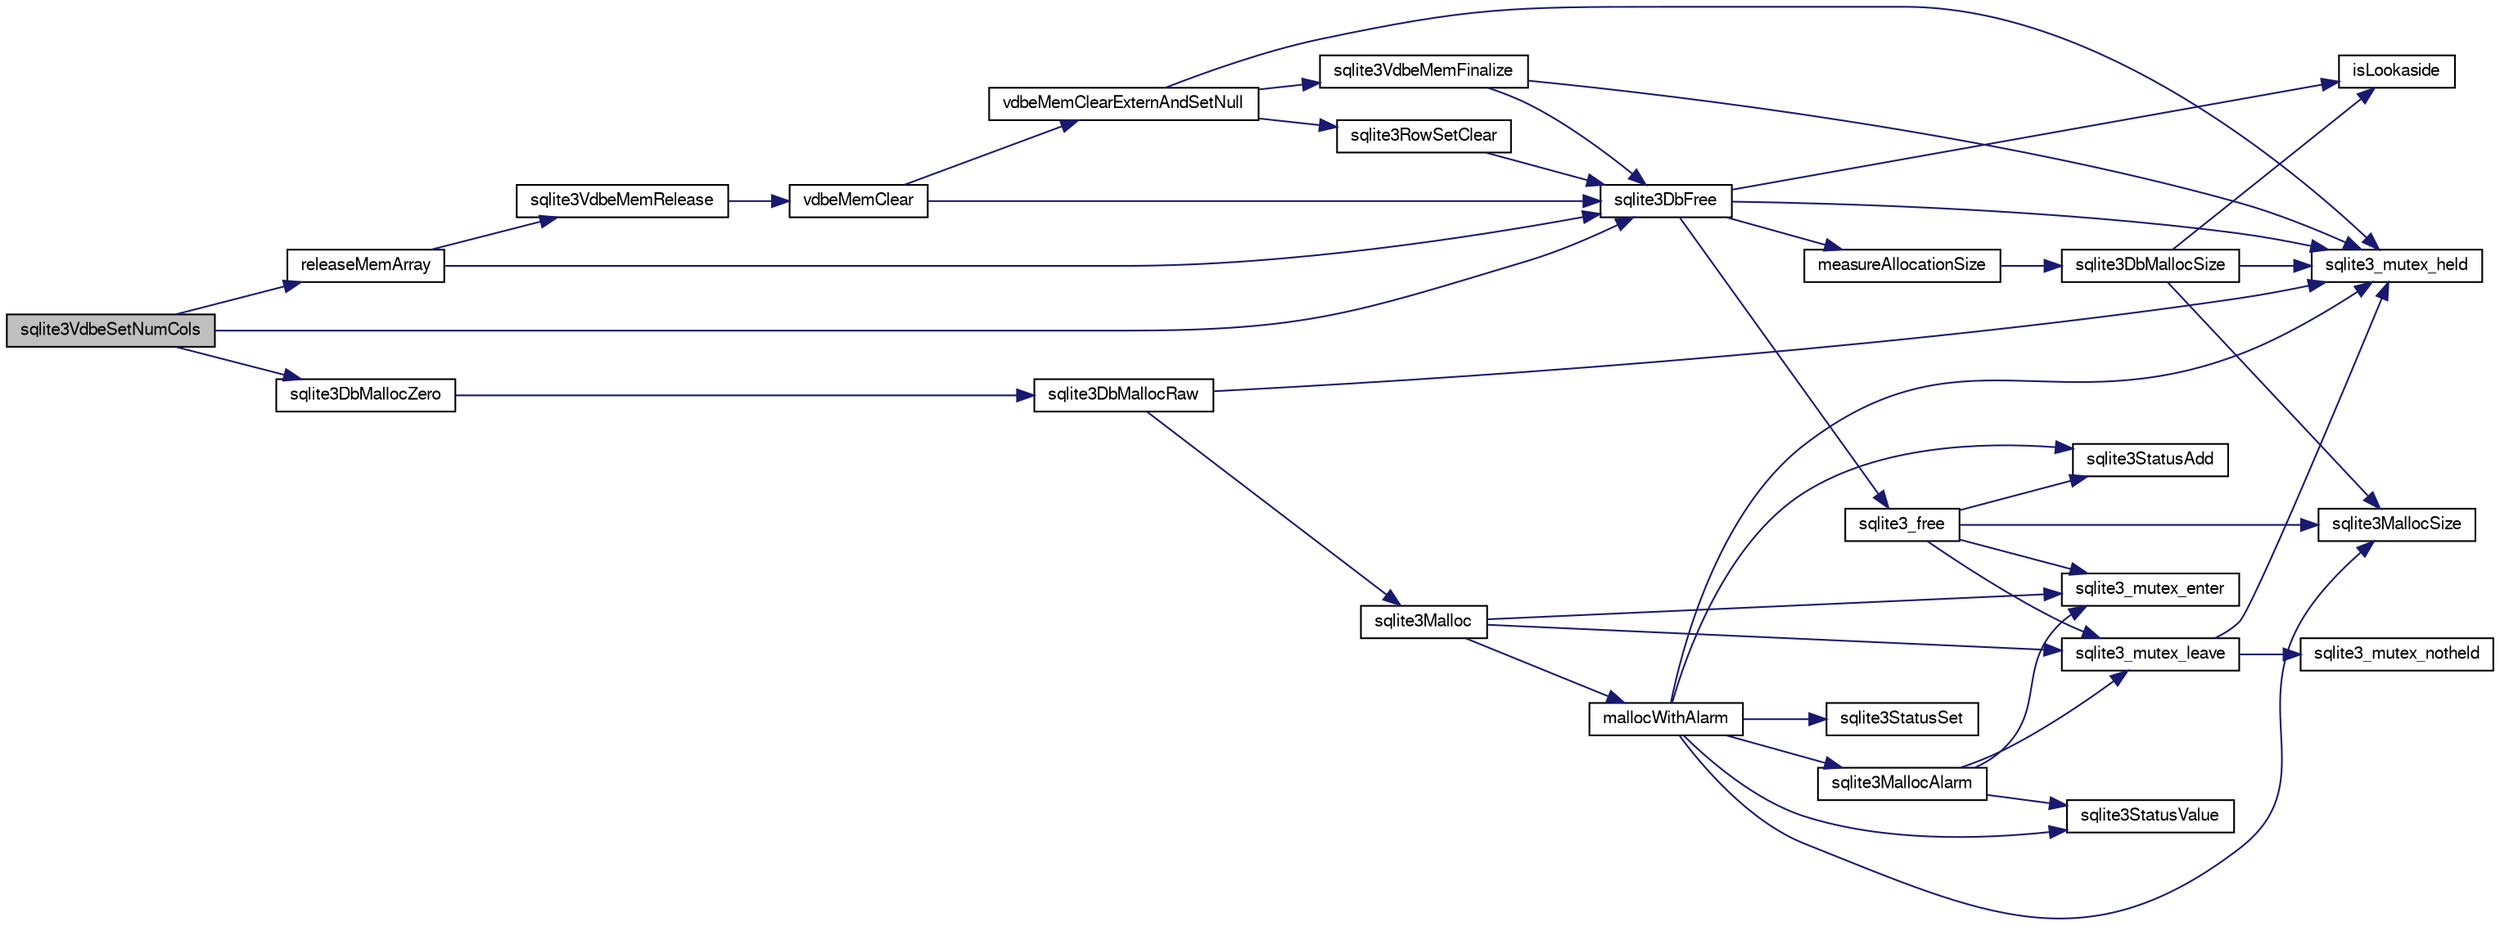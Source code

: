 digraph "sqlite3VdbeSetNumCols"
{
  edge [fontname="FreeSans",fontsize="10",labelfontname="FreeSans",labelfontsize="10"];
  node [fontname="FreeSans",fontsize="10",shape=record];
  rankdir="LR";
  Node790796 [label="sqlite3VdbeSetNumCols",height=0.2,width=0.4,color="black", fillcolor="grey75", style="filled", fontcolor="black"];
  Node790796 -> Node790797 [color="midnightblue",fontsize="10",style="solid",fontname="FreeSans"];
  Node790797 [label="releaseMemArray",height=0.2,width=0.4,color="black", fillcolor="white", style="filled",URL="$sqlite3_8c.html#a321ef1ead88ab0c4c636971ae5cc9778"];
  Node790797 -> Node790798 [color="midnightblue",fontsize="10",style="solid",fontname="FreeSans"];
  Node790798 [label="sqlite3DbFree",height=0.2,width=0.4,color="black", fillcolor="white", style="filled",URL="$sqlite3_8c.html#ac70ab821a6607b4a1b909582dc37a069"];
  Node790798 -> Node790799 [color="midnightblue",fontsize="10",style="solid",fontname="FreeSans"];
  Node790799 [label="sqlite3_mutex_held",height=0.2,width=0.4,color="black", fillcolor="white", style="filled",URL="$sqlite3_8c.html#acf77da68932b6bc163c5e68547ecc3e7"];
  Node790798 -> Node790800 [color="midnightblue",fontsize="10",style="solid",fontname="FreeSans"];
  Node790800 [label="measureAllocationSize",height=0.2,width=0.4,color="black", fillcolor="white", style="filled",URL="$sqlite3_8c.html#a45731e644a22fdb756e2b6337224217a"];
  Node790800 -> Node790801 [color="midnightblue",fontsize="10",style="solid",fontname="FreeSans"];
  Node790801 [label="sqlite3DbMallocSize",height=0.2,width=0.4,color="black", fillcolor="white", style="filled",URL="$sqlite3_8c.html#aa397e5a8a03495203a0767abf0a71f86"];
  Node790801 -> Node790802 [color="midnightblue",fontsize="10",style="solid",fontname="FreeSans"];
  Node790802 [label="sqlite3MallocSize",height=0.2,width=0.4,color="black", fillcolor="white", style="filled",URL="$sqlite3_8c.html#acf5d2a5f35270bafb050bd2def576955"];
  Node790801 -> Node790799 [color="midnightblue",fontsize="10",style="solid",fontname="FreeSans"];
  Node790801 -> Node790803 [color="midnightblue",fontsize="10",style="solid",fontname="FreeSans"];
  Node790803 [label="isLookaside",height=0.2,width=0.4,color="black", fillcolor="white", style="filled",URL="$sqlite3_8c.html#a770fa05ff9717b75e16f4d968a77b897"];
  Node790798 -> Node790803 [color="midnightblue",fontsize="10",style="solid",fontname="FreeSans"];
  Node790798 -> Node790804 [color="midnightblue",fontsize="10",style="solid",fontname="FreeSans"];
  Node790804 [label="sqlite3_free",height=0.2,width=0.4,color="black", fillcolor="white", style="filled",URL="$sqlite3_8c.html#a6552349e36a8a691af5487999ab09519"];
  Node790804 -> Node790805 [color="midnightblue",fontsize="10",style="solid",fontname="FreeSans"];
  Node790805 [label="sqlite3_mutex_enter",height=0.2,width=0.4,color="black", fillcolor="white", style="filled",URL="$sqlite3_8c.html#a1c12cde690bd89f104de5cbad12a6bf5"];
  Node790804 -> Node790806 [color="midnightblue",fontsize="10",style="solid",fontname="FreeSans"];
  Node790806 [label="sqlite3StatusAdd",height=0.2,width=0.4,color="black", fillcolor="white", style="filled",URL="$sqlite3_8c.html#afa029f93586aeab4cc85360905dae9cd"];
  Node790804 -> Node790802 [color="midnightblue",fontsize="10",style="solid",fontname="FreeSans"];
  Node790804 -> Node790807 [color="midnightblue",fontsize="10",style="solid",fontname="FreeSans"];
  Node790807 [label="sqlite3_mutex_leave",height=0.2,width=0.4,color="black", fillcolor="white", style="filled",URL="$sqlite3_8c.html#a5838d235601dbd3c1fa993555c6bcc93"];
  Node790807 -> Node790799 [color="midnightblue",fontsize="10",style="solid",fontname="FreeSans"];
  Node790807 -> Node790808 [color="midnightblue",fontsize="10",style="solid",fontname="FreeSans"];
  Node790808 [label="sqlite3_mutex_notheld",height=0.2,width=0.4,color="black", fillcolor="white", style="filled",URL="$sqlite3_8c.html#a83967c837c1c000d3b5adcfaa688f5dc"];
  Node790797 -> Node790809 [color="midnightblue",fontsize="10",style="solid",fontname="FreeSans"];
  Node790809 [label="sqlite3VdbeMemRelease",height=0.2,width=0.4,color="black", fillcolor="white", style="filled",URL="$sqlite3_8c.html#a90606361dbeba88159fd6ff03fcc10cc"];
  Node790809 -> Node790810 [color="midnightblue",fontsize="10",style="solid",fontname="FreeSans"];
  Node790810 [label="vdbeMemClear",height=0.2,width=0.4,color="black", fillcolor="white", style="filled",URL="$sqlite3_8c.html#a489eef6e55ad0dadf67578726b935d12"];
  Node790810 -> Node790811 [color="midnightblue",fontsize="10",style="solid",fontname="FreeSans"];
  Node790811 [label="vdbeMemClearExternAndSetNull",height=0.2,width=0.4,color="black", fillcolor="white", style="filled",URL="$sqlite3_8c.html#a29c41a360fb0e86b817777daf061230c"];
  Node790811 -> Node790799 [color="midnightblue",fontsize="10",style="solid",fontname="FreeSans"];
  Node790811 -> Node790812 [color="midnightblue",fontsize="10",style="solid",fontname="FreeSans"];
  Node790812 [label="sqlite3VdbeMemFinalize",height=0.2,width=0.4,color="black", fillcolor="white", style="filled",URL="$sqlite3_8c.html#a2568220f48ddef81b1c43e401042d9d2"];
  Node790812 -> Node790799 [color="midnightblue",fontsize="10",style="solid",fontname="FreeSans"];
  Node790812 -> Node790798 [color="midnightblue",fontsize="10",style="solid",fontname="FreeSans"];
  Node790811 -> Node790813 [color="midnightblue",fontsize="10",style="solid",fontname="FreeSans"];
  Node790813 [label="sqlite3RowSetClear",height=0.2,width=0.4,color="black", fillcolor="white", style="filled",URL="$sqlite3_8c.html#ae153de0cd969511a607e26deeca80342"];
  Node790813 -> Node790798 [color="midnightblue",fontsize="10",style="solid",fontname="FreeSans"];
  Node790810 -> Node790798 [color="midnightblue",fontsize="10",style="solid",fontname="FreeSans"];
  Node790796 -> Node790798 [color="midnightblue",fontsize="10",style="solid",fontname="FreeSans"];
  Node790796 -> Node790814 [color="midnightblue",fontsize="10",style="solid",fontname="FreeSans"];
  Node790814 [label="sqlite3DbMallocZero",height=0.2,width=0.4,color="black", fillcolor="white", style="filled",URL="$sqlite3_8c.html#a49cfebac9d6067a03442c92af73f33e4"];
  Node790814 -> Node790815 [color="midnightblue",fontsize="10",style="solid",fontname="FreeSans"];
  Node790815 [label="sqlite3DbMallocRaw",height=0.2,width=0.4,color="black", fillcolor="white", style="filled",URL="$sqlite3_8c.html#abbe8be0cf7175e11ddc3e2218fad924e"];
  Node790815 -> Node790799 [color="midnightblue",fontsize="10",style="solid",fontname="FreeSans"];
  Node790815 -> Node790816 [color="midnightblue",fontsize="10",style="solid",fontname="FreeSans"];
  Node790816 [label="sqlite3Malloc",height=0.2,width=0.4,color="black", fillcolor="white", style="filled",URL="$sqlite3_8c.html#a361a2eaa846b1885f123abe46f5d8b2b"];
  Node790816 -> Node790805 [color="midnightblue",fontsize="10",style="solid",fontname="FreeSans"];
  Node790816 -> Node790817 [color="midnightblue",fontsize="10",style="solid",fontname="FreeSans"];
  Node790817 [label="mallocWithAlarm",height=0.2,width=0.4,color="black", fillcolor="white", style="filled",URL="$sqlite3_8c.html#ab070d5cf8e48ec8a6a43cf025d48598b"];
  Node790817 -> Node790799 [color="midnightblue",fontsize="10",style="solid",fontname="FreeSans"];
  Node790817 -> Node790818 [color="midnightblue",fontsize="10",style="solid",fontname="FreeSans"];
  Node790818 [label="sqlite3StatusSet",height=0.2,width=0.4,color="black", fillcolor="white", style="filled",URL="$sqlite3_8c.html#afec7586c01fcb5ea17dc9d7725a589d9"];
  Node790817 -> Node790819 [color="midnightblue",fontsize="10",style="solid",fontname="FreeSans"];
  Node790819 [label="sqlite3StatusValue",height=0.2,width=0.4,color="black", fillcolor="white", style="filled",URL="$sqlite3_8c.html#a30b8ac296c6e200c1fa57708d52c6ef6"];
  Node790817 -> Node790820 [color="midnightblue",fontsize="10",style="solid",fontname="FreeSans"];
  Node790820 [label="sqlite3MallocAlarm",height=0.2,width=0.4,color="black", fillcolor="white", style="filled",URL="$sqlite3_8c.html#ada66988e8471d1198f3219c062377508"];
  Node790820 -> Node790819 [color="midnightblue",fontsize="10",style="solid",fontname="FreeSans"];
  Node790820 -> Node790807 [color="midnightblue",fontsize="10",style="solid",fontname="FreeSans"];
  Node790820 -> Node790805 [color="midnightblue",fontsize="10",style="solid",fontname="FreeSans"];
  Node790817 -> Node790802 [color="midnightblue",fontsize="10",style="solid",fontname="FreeSans"];
  Node790817 -> Node790806 [color="midnightblue",fontsize="10",style="solid",fontname="FreeSans"];
  Node790816 -> Node790807 [color="midnightblue",fontsize="10",style="solid",fontname="FreeSans"];
}

